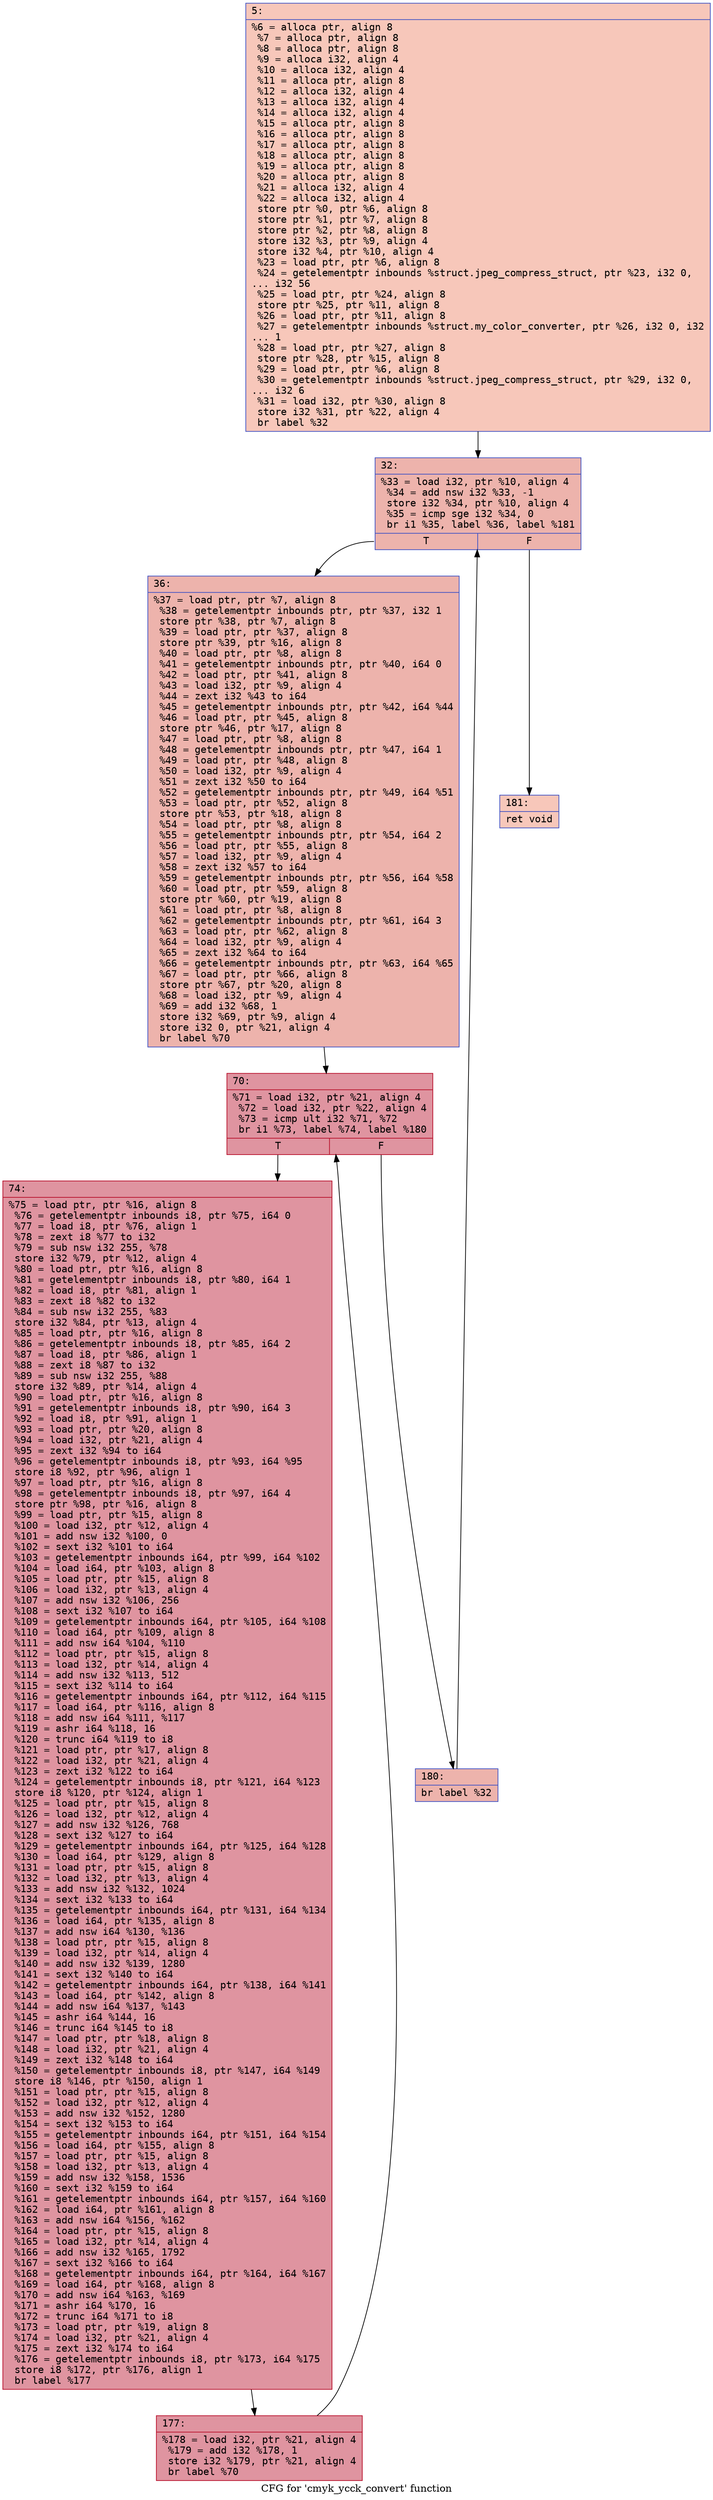 digraph "CFG for 'cmyk_ycck_convert' function" {
	label="CFG for 'cmyk_ycck_convert' function";

	Node0x60000000c140 [shape=record,color="#3d50c3ff", style=filled, fillcolor="#ec7f6370" fontname="Courier",label="{5:\l|  %6 = alloca ptr, align 8\l  %7 = alloca ptr, align 8\l  %8 = alloca ptr, align 8\l  %9 = alloca i32, align 4\l  %10 = alloca i32, align 4\l  %11 = alloca ptr, align 8\l  %12 = alloca i32, align 4\l  %13 = alloca i32, align 4\l  %14 = alloca i32, align 4\l  %15 = alloca ptr, align 8\l  %16 = alloca ptr, align 8\l  %17 = alloca ptr, align 8\l  %18 = alloca ptr, align 8\l  %19 = alloca ptr, align 8\l  %20 = alloca ptr, align 8\l  %21 = alloca i32, align 4\l  %22 = alloca i32, align 4\l  store ptr %0, ptr %6, align 8\l  store ptr %1, ptr %7, align 8\l  store ptr %2, ptr %8, align 8\l  store i32 %3, ptr %9, align 4\l  store i32 %4, ptr %10, align 4\l  %23 = load ptr, ptr %6, align 8\l  %24 = getelementptr inbounds %struct.jpeg_compress_struct, ptr %23, i32 0,\l... i32 56\l  %25 = load ptr, ptr %24, align 8\l  store ptr %25, ptr %11, align 8\l  %26 = load ptr, ptr %11, align 8\l  %27 = getelementptr inbounds %struct.my_color_converter, ptr %26, i32 0, i32\l... 1\l  %28 = load ptr, ptr %27, align 8\l  store ptr %28, ptr %15, align 8\l  %29 = load ptr, ptr %6, align 8\l  %30 = getelementptr inbounds %struct.jpeg_compress_struct, ptr %29, i32 0,\l... i32 6\l  %31 = load i32, ptr %30, align 8\l  store i32 %31, ptr %22, align 4\l  br label %32\l}"];
	Node0x60000000c140 -> Node0x60000000c190[tooltip="5 -> 32\nProbability 100.00%" ];
	Node0x60000000c190 [shape=record,color="#3d50c3ff", style=filled, fillcolor="#d6524470" fontname="Courier",label="{32:\l|  %33 = load i32, ptr %10, align 4\l  %34 = add nsw i32 %33, -1\l  store i32 %34, ptr %10, align 4\l  %35 = icmp sge i32 %34, 0\l  br i1 %35, label %36, label %181\l|{<s0>T|<s1>F}}"];
	Node0x60000000c190:s0 -> Node0x60000000c1e0[tooltip="32 -> 36\nProbability 96.88%" ];
	Node0x60000000c190:s1 -> Node0x60000000c370[tooltip="32 -> 181\nProbability 3.12%" ];
	Node0x60000000c1e0 [shape=record,color="#3d50c3ff", style=filled, fillcolor="#d6524470" fontname="Courier",label="{36:\l|  %37 = load ptr, ptr %7, align 8\l  %38 = getelementptr inbounds ptr, ptr %37, i32 1\l  store ptr %38, ptr %7, align 8\l  %39 = load ptr, ptr %37, align 8\l  store ptr %39, ptr %16, align 8\l  %40 = load ptr, ptr %8, align 8\l  %41 = getelementptr inbounds ptr, ptr %40, i64 0\l  %42 = load ptr, ptr %41, align 8\l  %43 = load i32, ptr %9, align 4\l  %44 = zext i32 %43 to i64\l  %45 = getelementptr inbounds ptr, ptr %42, i64 %44\l  %46 = load ptr, ptr %45, align 8\l  store ptr %46, ptr %17, align 8\l  %47 = load ptr, ptr %8, align 8\l  %48 = getelementptr inbounds ptr, ptr %47, i64 1\l  %49 = load ptr, ptr %48, align 8\l  %50 = load i32, ptr %9, align 4\l  %51 = zext i32 %50 to i64\l  %52 = getelementptr inbounds ptr, ptr %49, i64 %51\l  %53 = load ptr, ptr %52, align 8\l  store ptr %53, ptr %18, align 8\l  %54 = load ptr, ptr %8, align 8\l  %55 = getelementptr inbounds ptr, ptr %54, i64 2\l  %56 = load ptr, ptr %55, align 8\l  %57 = load i32, ptr %9, align 4\l  %58 = zext i32 %57 to i64\l  %59 = getelementptr inbounds ptr, ptr %56, i64 %58\l  %60 = load ptr, ptr %59, align 8\l  store ptr %60, ptr %19, align 8\l  %61 = load ptr, ptr %8, align 8\l  %62 = getelementptr inbounds ptr, ptr %61, i64 3\l  %63 = load ptr, ptr %62, align 8\l  %64 = load i32, ptr %9, align 4\l  %65 = zext i32 %64 to i64\l  %66 = getelementptr inbounds ptr, ptr %63, i64 %65\l  %67 = load ptr, ptr %66, align 8\l  store ptr %67, ptr %20, align 8\l  %68 = load i32, ptr %9, align 4\l  %69 = add i32 %68, 1\l  store i32 %69, ptr %9, align 4\l  store i32 0, ptr %21, align 4\l  br label %70\l}"];
	Node0x60000000c1e0 -> Node0x60000000c230[tooltip="36 -> 70\nProbability 100.00%" ];
	Node0x60000000c230 [shape=record,color="#b70d28ff", style=filled, fillcolor="#b70d2870" fontname="Courier",label="{70:\l|  %71 = load i32, ptr %21, align 4\l  %72 = load i32, ptr %22, align 4\l  %73 = icmp ult i32 %71, %72\l  br i1 %73, label %74, label %180\l|{<s0>T|<s1>F}}"];
	Node0x60000000c230:s0 -> Node0x60000000c280[tooltip="70 -> 74\nProbability 96.88%" ];
	Node0x60000000c230:s1 -> Node0x60000000c320[tooltip="70 -> 180\nProbability 3.12%" ];
	Node0x60000000c280 [shape=record,color="#b70d28ff", style=filled, fillcolor="#b70d2870" fontname="Courier",label="{74:\l|  %75 = load ptr, ptr %16, align 8\l  %76 = getelementptr inbounds i8, ptr %75, i64 0\l  %77 = load i8, ptr %76, align 1\l  %78 = zext i8 %77 to i32\l  %79 = sub nsw i32 255, %78\l  store i32 %79, ptr %12, align 4\l  %80 = load ptr, ptr %16, align 8\l  %81 = getelementptr inbounds i8, ptr %80, i64 1\l  %82 = load i8, ptr %81, align 1\l  %83 = zext i8 %82 to i32\l  %84 = sub nsw i32 255, %83\l  store i32 %84, ptr %13, align 4\l  %85 = load ptr, ptr %16, align 8\l  %86 = getelementptr inbounds i8, ptr %85, i64 2\l  %87 = load i8, ptr %86, align 1\l  %88 = zext i8 %87 to i32\l  %89 = sub nsw i32 255, %88\l  store i32 %89, ptr %14, align 4\l  %90 = load ptr, ptr %16, align 8\l  %91 = getelementptr inbounds i8, ptr %90, i64 3\l  %92 = load i8, ptr %91, align 1\l  %93 = load ptr, ptr %20, align 8\l  %94 = load i32, ptr %21, align 4\l  %95 = zext i32 %94 to i64\l  %96 = getelementptr inbounds i8, ptr %93, i64 %95\l  store i8 %92, ptr %96, align 1\l  %97 = load ptr, ptr %16, align 8\l  %98 = getelementptr inbounds i8, ptr %97, i64 4\l  store ptr %98, ptr %16, align 8\l  %99 = load ptr, ptr %15, align 8\l  %100 = load i32, ptr %12, align 4\l  %101 = add nsw i32 %100, 0\l  %102 = sext i32 %101 to i64\l  %103 = getelementptr inbounds i64, ptr %99, i64 %102\l  %104 = load i64, ptr %103, align 8\l  %105 = load ptr, ptr %15, align 8\l  %106 = load i32, ptr %13, align 4\l  %107 = add nsw i32 %106, 256\l  %108 = sext i32 %107 to i64\l  %109 = getelementptr inbounds i64, ptr %105, i64 %108\l  %110 = load i64, ptr %109, align 8\l  %111 = add nsw i64 %104, %110\l  %112 = load ptr, ptr %15, align 8\l  %113 = load i32, ptr %14, align 4\l  %114 = add nsw i32 %113, 512\l  %115 = sext i32 %114 to i64\l  %116 = getelementptr inbounds i64, ptr %112, i64 %115\l  %117 = load i64, ptr %116, align 8\l  %118 = add nsw i64 %111, %117\l  %119 = ashr i64 %118, 16\l  %120 = trunc i64 %119 to i8\l  %121 = load ptr, ptr %17, align 8\l  %122 = load i32, ptr %21, align 4\l  %123 = zext i32 %122 to i64\l  %124 = getelementptr inbounds i8, ptr %121, i64 %123\l  store i8 %120, ptr %124, align 1\l  %125 = load ptr, ptr %15, align 8\l  %126 = load i32, ptr %12, align 4\l  %127 = add nsw i32 %126, 768\l  %128 = sext i32 %127 to i64\l  %129 = getelementptr inbounds i64, ptr %125, i64 %128\l  %130 = load i64, ptr %129, align 8\l  %131 = load ptr, ptr %15, align 8\l  %132 = load i32, ptr %13, align 4\l  %133 = add nsw i32 %132, 1024\l  %134 = sext i32 %133 to i64\l  %135 = getelementptr inbounds i64, ptr %131, i64 %134\l  %136 = load i64, ptr %135, align 8\l  %137 = add nsw i64 %130, %136\l  %138 = load ptr, ptr %15, align 8\l  %139 = load i32, ptr %14, align 4\l  %140 = add nsw i32 %139, 1280\l  %141 = sext i32 %140 to i64\l  %142 = getelementptr inbounds i64, ptr %138, i64 %141\l  %143 = load i64, ptr %142, align 8\l  %144 = add nsw i64 %137, %143\l  %145 = ashr i64 %144, 16\l  %146 = trunc i64 %145 to i8\l  %147 = load ptr, ptr %18, align 8\l  %148 = load i32, ptr %21, align 4\l  %149 = zext i32 %148 to i64\l  %150 = getelementptr inbounds i8, ptr %147, i64 %149\l  store i8 %146, ptr %150, align 1\l  %151 = load ptr, ptr %15, align 8\l  %152 = load i32, ptr %12, align 4\l  %153 = add nsw i32 %152, 1280\l  %154 = sext i32 %153 to i64\l  %155 = getelementptr inbounds i64, ptr %151, i64 %154\l  %156 = load i64, ptr %155, align 8\l  %157 = load ptr, ptr %15, align 8\l  %158 = load i32, ptr %13, align 4\l  %159 = add nsw i32 %158, 1536\l  %160 = sext i32 %159 to i64\l  %161 = getelementptr inbounds i64, ptr %157, i64 %160\l  %162 = load i64, ptr %161, align 8\l  %163 = add nsw i64 %156, %162\l  %164 = load ptr, ptr %15, align 8\l  %165 = load i32, ptr %14, align 4\l  %166 = add nsw i32 %165, 1792\l  %167 = sext i32 %166 to i64\l  %168 = getelementptr inbounds i64, ptr %164, i64 %167\l  %169 = load i64, ptr %168, align 8\l  %170 = add nsw i64 %163, %169\l  %171 = ashr i64 %170, 16\l  %172 = trunc i64 %171 to i8\l  %173 = load ptr, ptr %19, align 8\l  %174 = load i32, ptr %21, align 4\l  %175 = zext i32 %174 to i64\l  %176 = getelementptr inbounds i8, ptr %173, i64 %175\l  store i8 %172, ptr %176, align 1\l  br label %177\l}"];
	Node0x60000000c280 -> Node0x60000000c2d0[tooltip="74 -> 177\nProbability 100.00%" ];
	Node0x60000000c2d0 [shape=record,color="#b70d28ff", style=filled, fillcolor="#b70d2870" fontname="Courier",label="{177:\l|  %178 = load i32, ptr %21, align 4\l  %179 = add i32 %178, 1\l  store i32 %179, ptr %21, align 4\l  br label %70\l}"];
	Node0x60000000c2d0 -> Node0x60000000c230[tooltip="177 -> 70\nProbability 100.00%" ];
	Node0x60000000c320 [shape=record,color="#3d50c3ff", style=filled, fillcolor="#d6524470" fontname="Courier",label="{180:\l|  br label %32\l}"];
	Node0x60000000c320 -> Node0x60000000c190[tooltip="180 -> 32\nProbability 100.00%" ];
	Node0x60000000c370 [shape=record,color="#3d50c3ff", style=filled, fillcolor="#ec7f6370" fontname="Courier",label="{181:\l|  ret void\l}"];
}
